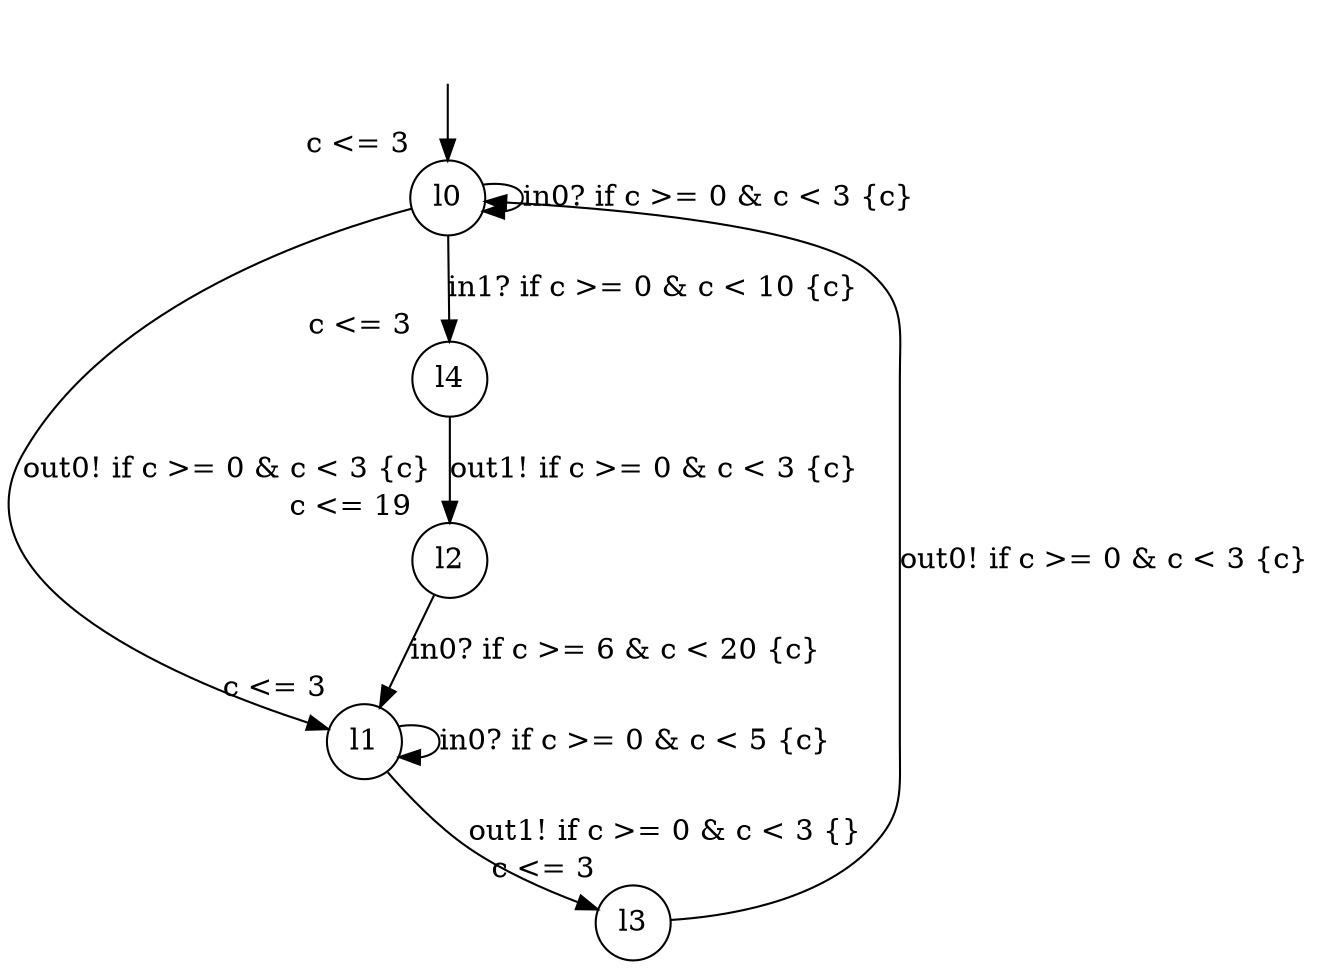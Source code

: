 digraph g {
__start0 [label="" shape="none"];
l0 [shape="circle" margin=0 label="l0", xlabel="c <= 3"];
l1 [shape="circle" margin=0 label="l1", xlabel="c <= 3"];
l2 [shape="circle" margin=0 label="l2", xlabel="c <= 19"];
l3 [shape="circle" margin=0 label="l3", xlabel="c <= 3"];
l4 [shape="circle" margin=0 label="l4", xlabel="c <= 3"];
l0 -> l4 [label="in1? if c >= 0 & c < 10 {c} "];
l0 -> l1 [label="out0! if c >= 0 & c < 3 {c} "];
l0 -> l0 [label="in0? if c >= 0 & c < 3 {c} "];
l1 -> l1 [label="in0? if c >= 0 & c < 5 {c} "];
l1 -> l3 [label="out1! if c >= 0 & c < 3 {} "];
l2 -> l1 [label="in0? if c >= 6 & c < 20 {c} "];
l3 -> l0 [label="out0! if c >= 0 & c < 3 {c} "];
l4 -> l2 [label="out1! if c >= 0 & c < 3 {c} "];
__start0 -> l0;
}
